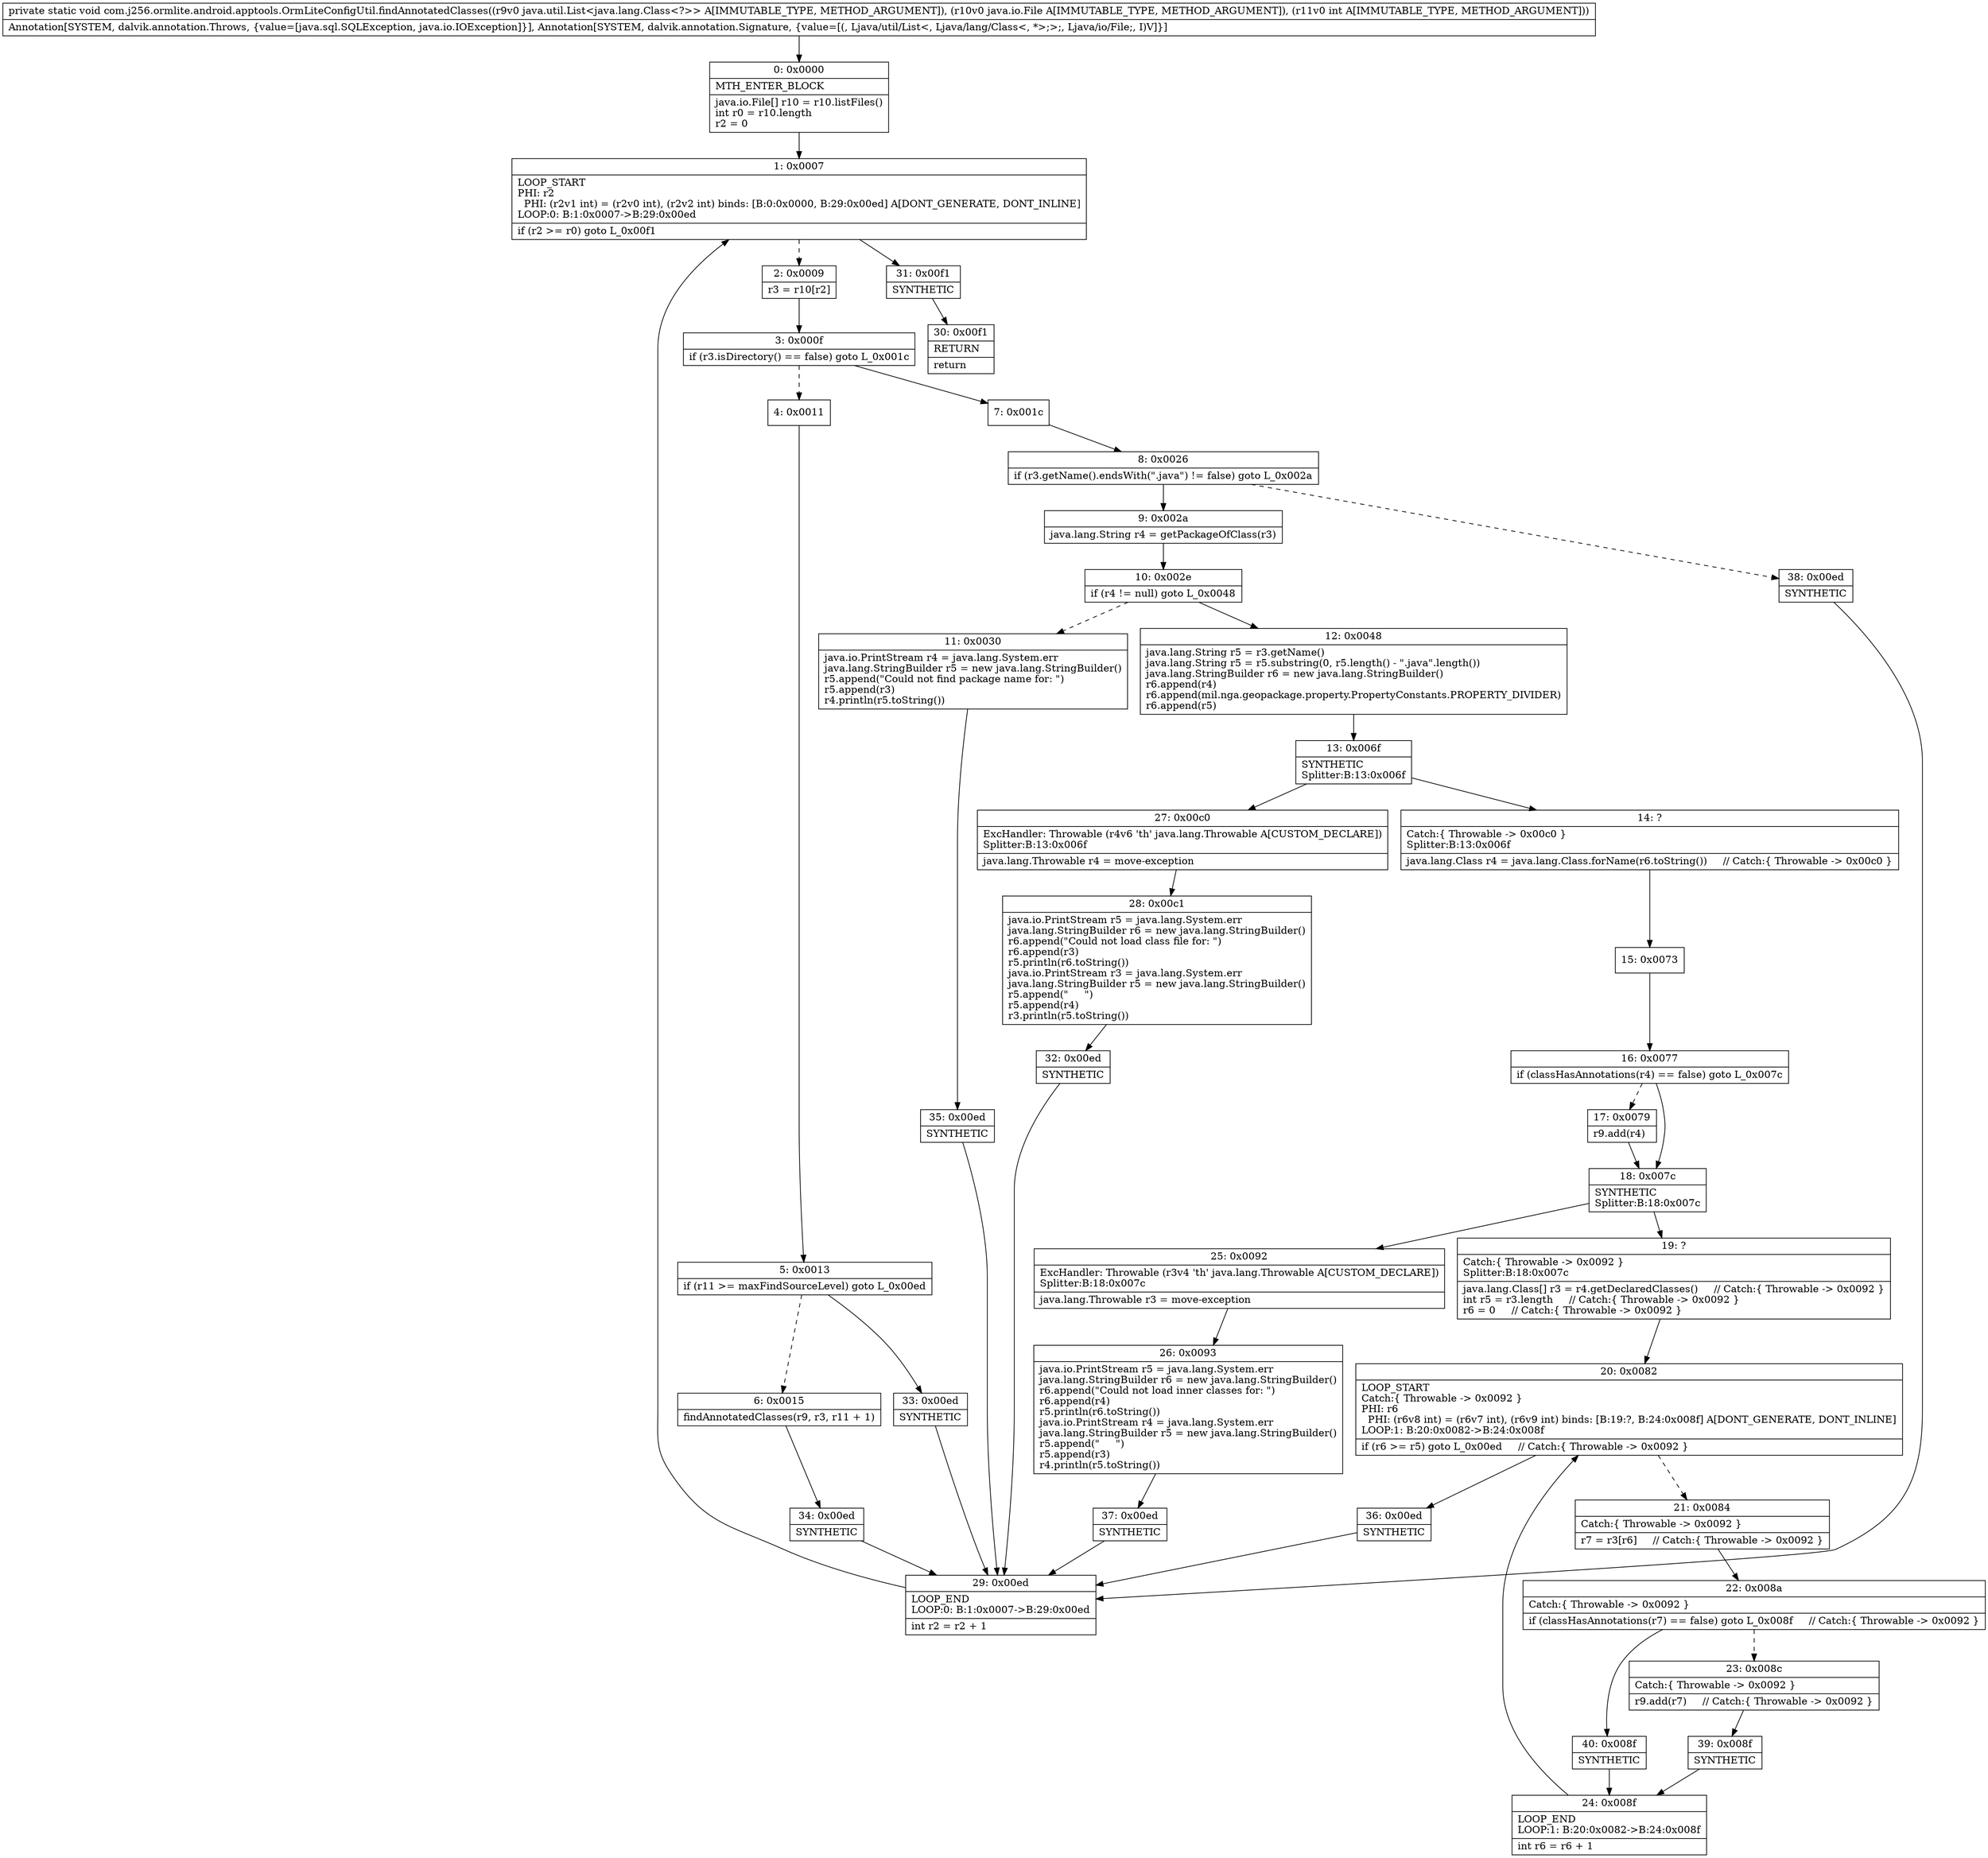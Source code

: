 digraph "CFG forcom.j256.ormlite.android.apptools.OrmLiteConfigUtil.findAnnotatedClasses(Ljava\/util\/List;Ljava\/io\/File;I)V" {
Node_0 [shape=record,label="{0\:\ 0x0000|MTH_ENTER_BLOCK\l|java.io.File[] r10 = r10.listFiles()\lint r0 = r10.length\lr2 = 0\l}"];
Node_1 [shape=record,label="{1\:\ 0x0007|LOOP_START\lPHI: r2 \l  PHI: (r2v1 int) = (r2v0 int), (r2v2 int) binds: [B:0:0x0000, B:29:0x00ed] A[DONT_GENERATE, DONT_INLINE]\lLOOP:0: B:1:0x0007\-\>B:29:0x00ed\l|if (r2 \>= r0) goto L_0x00f1\l}"];
Node_2 [shape=record,label="{2\:\ 0x0009|r3 = r10[r2]\l}"];
Node_3 [shape=record,label="{3\:\ 0x000f|if (r3.isDirectory() == false) goto L_0x001c\l}"];
Node_4 [shape=record,label="{4\:\ 0x0011}"];
Node_5 [shape=record,label="{5\:\ 0x0013|if (r11 \>= maxFindSourceLevel) goto L_0x00ed\l}"];
Node_6 [shape=record,label="{6\:\ 0x0015|findAnnotatedClasses(r9, r3, r11 + 1)\l}"];
Node_7 [shape=record,label="{7\:\ 0x001c}"];
Node_8 [shape=record,label="{8\:\ 0x0026|if (r3.getName().endsWith(\".java\") != false) goto L_0x002a\l}"];
Node_9 [shape=record,label="{9\:\ 0x002a|java.lang.String r4 = getPackageOfClass(r3)\l}"];
Node_10 [shape=record,label="{10\:\ 0x002e|if (r4 != null) goto L_0x0048\l}"];
Node_11 [shape=record,label="{11\:\ 0x0030|java.io.PrintStream r4 = java.lang.System.err\ljava.lang.StringBuilder r5 = new java.lang.StringBuilder()\lr5.append(\"Could not find package name for: \")\lr5.append(r3)\lr4.println(r5.toString())\l}"];
Node_12 [shape=record,label="{12\:\ 0x0048|java.lang.String r5 = r3.getName()\ljava.lang.String r5 = r5.substring(0, r5.length() \- \".java\".length())\ljava.lang.StringBuilder r6 = new java.lang.StringBuilder()\lr6.append(r4)\lr6.append(mil.nga.geopackage.property.PropertyConstants.PROPERTY_DIVIDER)\lr6.append(r5)\l}"];
Node_13 [shape=record,label="{13\:\ 0x006f|SYNTHETIC\lSplitter:B:13:0x006f\l}"];
Node_14 [shape=record,label="{14\:\ ?|Catch:\{ Throwable \-\> 0x00c0 \}\lSplitter:B:13:0x006f\l|java.lang.Class r4 = java.lang.Class.forName(r6.toString())     \/\/ Catch:\{ Throwable \-\> 0x00c0 \}\l}"];
Node_15 [shape=record,label="{15\:\ 0x0073}"];
Node_16 [shape=record,label="{16\:\ 0x0077|if (classHasAnnotations(r4) == false) goto L_0x007c\l}"];
Node_17 [shape=record,label="{17\:\ 0x0079|r9.add(r4)\l}"];
Node_18 [shape=record,label="{18\:\ 0x007c|SYNTHETIC\lSplitter:B:18:0x007c\l}"];
Node_19 [shape=record,label="{19\:\ ?|Catch:\{ Throwable \-\> 0x0092 \}\lSplitter:B:18:0x007c\l|java.lang.Class[] r3 = r4.getDeclaredClasses()     \/\/ Catch:\{ Throwable \-\> 0x0092 \}\lint r5 = r3.length     \/\/ Catch:\{ Throwable \-\> 0x0092 \}\lr6 = 0     \/\/ Catch:\{ Throwable \-\> 0x0092 \}\l}"];
Node_20 [shape=record,label="{20\:\ 0x0082|LOOP_START\lCatch:\{ Throwable \-\> 0x0092 \}\lPHI: r6 \l  PHI: (r6v8 int) = (r6v7 int), (r6v9 int) binds: [B:19:?, B:24:0x008f] A[DONT_GENERATE, DONT_INLINE]\lLOOP:1: B:20:0x0082\-\>B:24:0x008f\l|if (r6 \>= r5) goto L_0x00ed     \/\/ Catch:\{ Throwable \-\> 0x0092 \}\l}"];
Node_21 [shape=record,label="{21\:\ 0x0084|Catch:\{ Throwable \-\> 0x0092 \}\l|r7 = r3[r6]     \/\/ Catch:\{ Throwable \-\> 0x0092 \}\l}"];
Node_22 [shape=record,label="{22\:\ 0x008a|Catch:\{ Throwable \-\> 0x0092 \}\l|if (classHasAnnotations(r7) == false) goto L_0x008f     \/\/ Catch:\{ Throwable \-\> 0x0092 \}\l}"];
Node_23 [shape=record,label="{23\:\ 0x008c|Catch:\{ Throwable \-\> 0x0092 \}\l|r9.add(r7)     \/\/ Catch:\{ Throwable \-\> 0x0092 \}\l}"];
Node_24 [shape=record,label="{24\:\ 0x008f|LOOP_END\lLOOP:1: B:20:0x0082\-\>B:24:0x008f\l|int r6 = r6 + 1\l}"];
Node_25 [shape=record,label="{25\:\ 0x0092|ExcHandler: Throwable (r3v4 'th' java.lang.Throwable A[CUSTOM_DECLARE])\lSplitter:B:18:0x007c\l|java.lang.Throwable r3 = move\-exception\l}"];
Node_26 [shape=record,label="{26\:\ 0x0093|java.io.PrintStream r5 = java.lang.System.err\ljava.lang.StringBuilder r6 = new java.lang.StringBuilder()\lr6.append(\"Could not load inner classes for: \")\lr6.append(r4)\lr5.println(r6.toString())\ljava.io.PrintStream r4 = java.lang.System.err\ljava.lang.StringBuilder r5 = new java.lang.StringBuilder()\lr5.append(\"     \")\lr5.append(r3)\lr4.println(r5.toString())\l}"];
Node_27 [shape=record,label="{27\:\ 0x00c0|ExcHandler: Throwable (r4v6 'th' java.lang.Throwable A[CUSTOM_DECLARE])\lSplitter:B:13:0x006f\l|java.lang.Throwable r4 = move\-exception\l}"];
Node_28 [shape=record,label="{28\:\ 0x00c1|java.io.PrintStream r5 = java.lang.System.err\ljava.lang.StringBuilder r6 = new java.lang.StringBuilder()\lr6.append(\"Could not load class file for: \")\lr6.append(r3)\lr5.println(r6.toString())\ljava.io.PrintStream r3 = java.lang.System.err\ljava.lang.StringBuilder r5 = new java.lang.StringBuilder()\lr5.append(\"     \")\lr5.append(r4)\lr3.println(r5.toString())\l}"];
Node_29 [shape=record,label="{29\:\ 0x00ed|LOOP_END\lLOOP:0: B:1:0x0007\-\>B:29:0x00ed\l|int r2 = r2 + 1\l}"];
Node_30 [shape=record,label="{30\:\ 0x00f1|RETURN\l|return\l}"];
Node_31 [shape=record,label="{31\:\ 0x00f1|SYNTHETIC\l}"];
Node_32 [shape=record,label="{32\:\ 0x00ed|SYNTHETIC\l}"];
Node_33 [shape=record,label="{33\:\ 0x00ed|SYNTHETIC\l}"];
Node_34 [shape=record,label="{34\:\ 0x00ed|SYNTHETIC\l}"];
Node_35 [shape=record,label="{35\:\ 0x00ed|SYNTHETIC\l}"];
Node_36 [shape=record,label="{36\:\ 0x00ed|SYNTHETIC\l}"];
Node_37 [shape=record,label="{37\:\ 0x00ed|SYNTHETIC\l}"];
Node_38 [shape=record,label="{38\:\ 0x00ed|SYNTHETIC\l}"];
Node_39 [shape=record,label="{39\:\ 0x008f|SYNTHETIC\l}"];
Node_40 [shape=record,label="{40\:\ 0x008f|SYNTHETIC\l}"];
MethodNode[shape=record,label="{private static void com.j256.ormlite.android.apptools.OrmLiteConfigUtil.findAnnotatedClasses((r9v0 java.util.List\<java.lang.Class\<?\>\> A[IMMUTABLE_TYPE, METHOD_ARGUMENT]), (r10v0 java.io.File A[IMMUTABLE_TYPE, METHOD_ARGUMENT]), (r11v0 int A[IMMUTABLE_TYPE, METHOD_ARGUMENT]))  | Annotation[SYSTEM, dalvik.annotation.Throws, \{value=[java.sql.SQLException, java.io.IOException]\}], Annotation[SYSTEM, dalvik.annotation.Signature, \{value=[(, Ljava\/util\/List\<, Ljava\/lang\/Class\<, *\>;\>;, Ljava\/io\/File;, I)V]\}]\l}"];
MethodNode -> Node_0;
Node_0 -> Node_1;
Node_1 -> Node_2[style=dashed];
Node_1 -> Node_31;
Node_2 -> Node_3;
Node_3 -> Node_4[style=dashed];
Node_3 -> Node_7;
Node_4 -> Node_5;
Node_5 -> Node_6[style=dashed];
Node_5 -> Node_33;
Node_6 -> Node_34;
Node_7 -> Node_8;
Node_8 -> Node_9;
Node_8 -> Node_38[style=dashed];
Node_9 -> Node_10;
Node_10 -> Node_11[style=dashed];
Node_10 -> Node_12;
Node_11 -> Node_35;
Node_12 -> Node_13;
Node_13 -> Node_14;
Node_13 -> Node_27;
Node_14 -> Node_15;
Node_15 -> Node_16;
Node_16 -> Node_17[style=dashed];
Node_16 -> Node_18;
Node_17 -> Node_18;
Node_18 -> Node_19;
Node_18 -> Node_25;
Node_19 -> Node_20;
Node_20 -> Node_21[style=dashed];
Node_20 -> Node_36;
Node_21 -> Node_22;
Node_22 -> Node_23[style=dashed];
Node_22 -> Node_40;
Node_23 -> Node_39;
Node_24 -> Node_20;
Node_25 -> Node_26;
Node_26 -> Node_37;
Node_27 -> Node_28;
Node_28 -> Node_32;
Node_29 -> Node_1;
Node_31 -> Node_30;
Node_32 -> Node_29;
Node_33 -> Node_29;
Node_34 -> Node_29;
Node_35 -> Node_29;
Node_36 -> Node_29;
Node_37 -> Node_29;
Node_38 -> Node_29;
Node_39 -> Node_24;
Node_40 -> Node_24;
}

